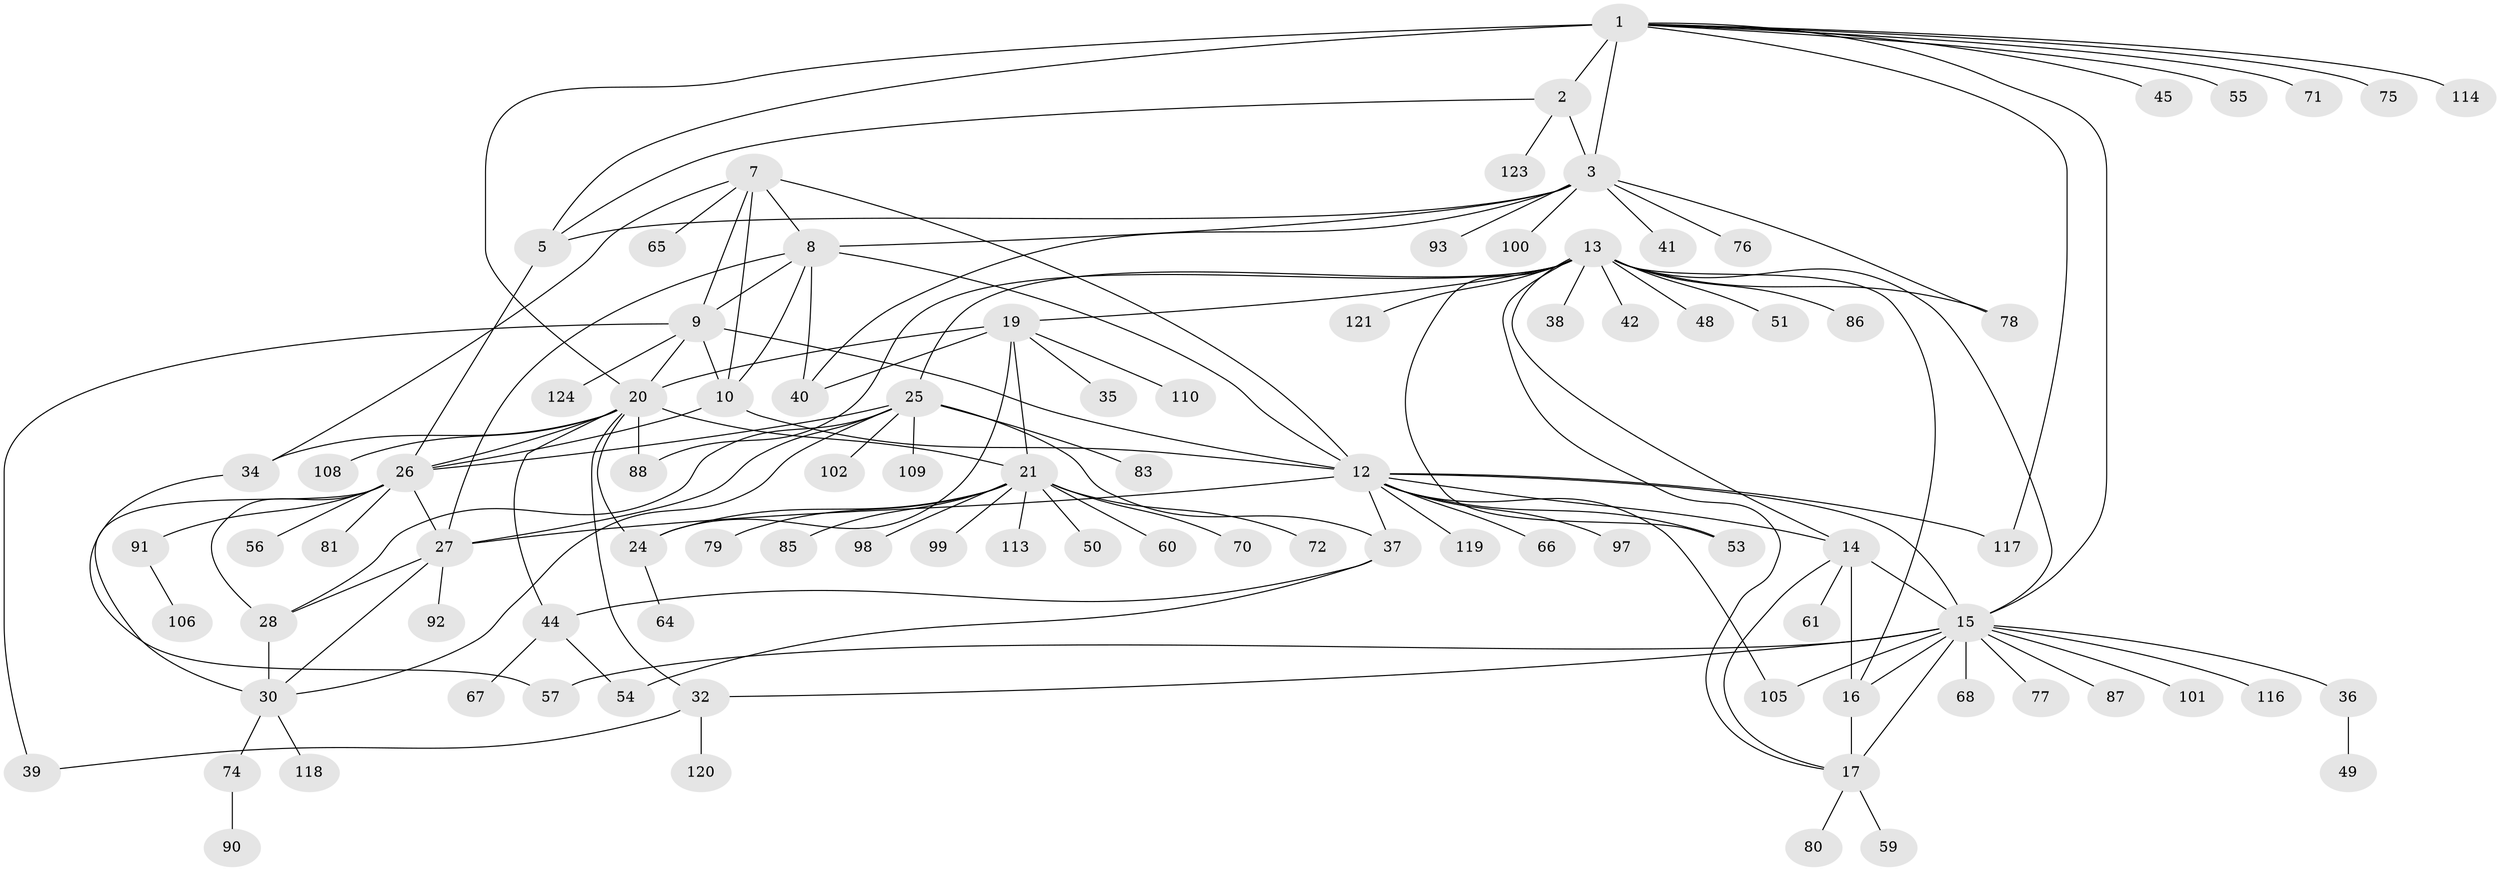 // original degree distribution, {8: 0.03225806451612903, 7: 0.04838709677419355, 10: 0.04032258064516129, 6: 0.04032258064516129, 5: 0.024193548387096774, 9: 0.024193548387096774, 15: 0.008064516129032258, 17: 0.008064516129032258, 13: 0.008064516129032258, 11: 0.016129032258064516, 1: 0.5403225806451613, 3: 0.04838709677419355, 4: 0.016129032258064516, 2: 0.14516129032258066}
// Generated by graph-tools (version 1.1) at 2025/11/02/27/25 16:11:35]
// undirected, 93 vertices, 139 edges
graph export_dot {
graph [start="1"]
  node [color=gray90,style=filled];
  1 [super="+6"];
  2 [super="+94"];
  3 [super="+4"];
  5;
  7 [super="+11"];
  8 [super="+112"];
  9 [super="+31"];
  10 [super="+63"];
  12 [super="+43"];
  13 [super="+95"];
  14 [super="+69"];
  15 [super="+18"];
  16;
  17 [super="+73"];
  19 [super="+62"];
  20 [super="+23"];
  21 [super="+22"];
  24 [super="+103"];
  25 [super="+82"];
  26 [super="+29"];
  27 [super="+115"];
  28 [super="+104"];
  30 [super="+33"];
  32 [super="+46"];
  34 [super="+58"];
  35;
  36 [super="+47"];
  37 [super="+52"];
  38;
  39;
  40 [super="+96"];
  41;
  42;
  44 [super="+89"];
  45;
  48;
  49;
  50;
  51;
  53;
  54;
  55;
  56;
  57;
  59;
  60;
  61;
  64;
  65;
  66;
  67;
  68;
  70;
  71;
  72;
  74;
  75;
  76;
  77;
  78;
  79;
  80;
  81 [super="+84"];
  83 [super="+111"];
  85;
  86;
  87;
  88;
  90;
  91 [super="+107"];
  92;
  93;
  97;
  98;
  99;
  100;
  101;
  102;
  105;
  106;
  108;
  109;
  110;
  113;
  114;
  116 [super="+122"];
  117;
  118;
  119;
  120;
  121;
  123;
  124;
  1 -- 2 [weight=2];
  1 -- 3 [weight=4];
  1 -- 5 [weight=2];
  1 -- 71;
  1 -- 117;
  1 -- 15;
  1 -- 75;
  1 -- 45;
  1 -- 114;
  1 -- 20;
  1 -- 55;
  2 -- 3 [weight=2];
  2 -- 5;
  2 -- 123;
  3 -- 5 [weight=2];
  3 -- 41;
  3 -- 76;
  3 -- 78;
  3 -- 93;
  3 -- 100;
  3 -- 8;
  3 -- 40;
  5 -- 26;
  7 -- 8 [weight=2];
  7 -- 9 [weight=2];
  7 -- 10 [weight=2];
  7 -- 12 [weight=2];
  7 -- 65;
  7 -- 34;
  8 -- 9;
  8 -- 10;
  8 -- 12;
  8 -- 27;
  8 -- 40;
  9 -- 10;
  9 -- 12;
  9 -- 20;
  9 -- 39;
  9 -- 124;
  10 -- 12;
  10 -- 26;
  12 -- 27;
  12 -- 37;
  12 -- 66;
  12 -- 97;
  12 -- 105;
  12 -- 117;
  12 -- 119;
  12 -- 15;
  12 -- 53;
  12 -- 14;
  13 -- 14;
  13 -- 15 [weight=2];
  13 -- 16;
  13 -- 17;
  13 -- 19;
  13 -- 25;
  13 -- 38;
  13 -- 42;
  13 -- 48;
  13 -- 51;
  13 -- 53;
  13 -- 78;
  13 -- 86;
  13 -- 88;
  13 -- 121;
  14 -- 15 [weight=2];
  14 -- 16;
  14 -- 17;
  14 -- 61;
  15 -- 16 [weight=2];
  15 -- 17 [weight=2];
  15 -- 32;
  15 -- 36;
  15 -- 57;
  15 -- 68;
  15 -- 77;
  15 -- 101;
  15 -- 105;
  15 -- 116;
  15 -- 87;
  16 -- 17;
  17 -- 59;
  17 -- 80;
  19 -- 20 [weight=2];
  19 -- 21 [weight=2];
  19 -- 24;
  19 -- 35;
  19 -- 40;
  19 -- 110;
  20 -- 21 [weight=4];
  20 -- 24 [weight=2];
  20 -- 32;
  20 -- 34;
  20 -- 44;
  20 -- 88;
  20 -- 26;
  20 -- 108;
  21 -- 24 [weight=2];
  21 -- 50;
  21 -- 70;
  21 -- 72;
  21 -- 85;
  21 -- 98;
  21 -- 99;
  21 -- 79;
  21 -- 113;
  21 -- 60;
  24 -- 64;
  25 -- 26 [weight=2];
  25 -- 27;
  25 -- 28;
  25 -- 30;
  25 -- 37;
  25 -- 83;
  25 -- 102;
  25 -- 109;
  26 -- 27 [weight=2];
  26 -- 28 [weight=2];
  26 -- 30 [weight=2];
  26 -- 56;
  26 -- 81;
  26 -- 91;
  27 -- 28;
  27 -- 30;
  27 -- 92;
  28 -- 30;
  30 -- 74;
  30 -- 118;
  32 -- 120;
  32 -- 39;
  34 -- 57;
  36 -- 49;
  37 -- 54;
  37 -- 44;
  44 -- 54;
  44 -- 67;
  74 -- 90;
  91 -- 106;
}
